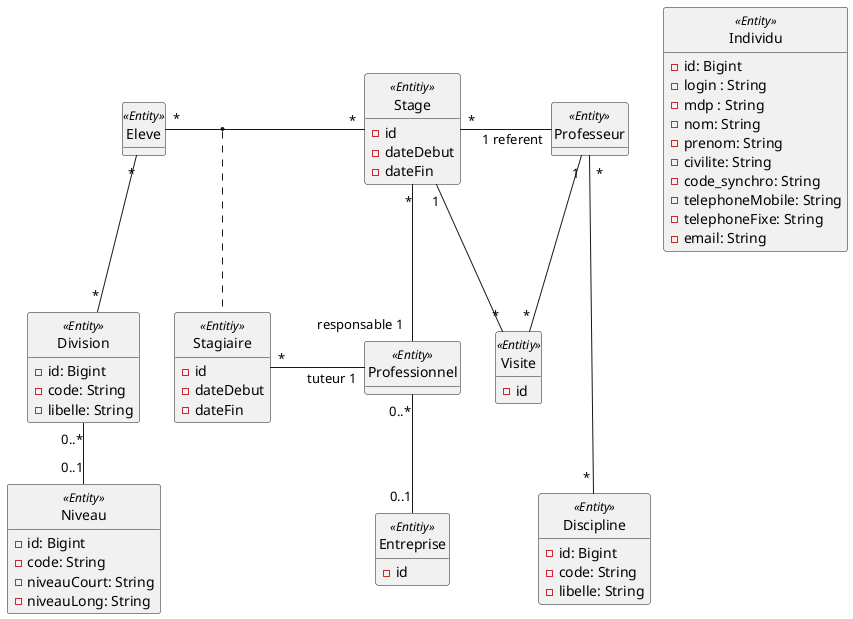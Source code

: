 @startuml

class Individu << Entity >> {
  - id: Bigint
  - login : String
  - mdp : String
  - nom: String
  - prenom: String
  - civilite: String
  - code_synchro: String
  - telephoneMobile: String
  - telephoneFixe: String
  - email: String
  + getters() et setters()
  + equals()
  + hashCode()
  + toString()
}


class Eleve << Entity >> {
   + getters() et setters()
   + equals()
   + hashCode()
   + toString()
}


class Professeur << Entity >> {
   + getters() et setters()
   + equals()
   + hashCode()
   + toString()
}


class Professionnel << Entity >> {
   + getters() et setters()
   + equals()
   + hashCode()
   + toString()
}

class Division << Entity >> {
   - id: Bigint
   - code: String
   - libelle: String
   + getters() et setters()
   + equals()
   + hashCode()
   + toString()
}

class Niveau << Entity >> {
   - id: Bigint
   - code: String
   - niveauCourt: String
   - niveauLong: String
   + getters() et setters()
   + equals()
   + hashCode()
   + toString()
}

class Discipline << Entity >> {
   - id: Bigint
   - code: String
   - libelle: String
   + getters() et setters()
   + equals()
   + hashCode()
   + toString()
}

class Stagiaire << Entitiy >> {
   - id
   - dateDebut
   - dateFin
   + getters() et setters()
   + equals()
   + hashCode()
   + toString()
}

class Stage << Entitiy >> {
   - id
   - dateDebut
   - dateFin
   + getters() et setters()
   + equals()
   + hashCode()
   + toString()
}

class Entreprise << Entitiy >> {
   - id
   + getters() et setters()
   + equals()
   + hashCode()
   + toString()
}

class Visite << Entitiy >> {
   - id
   + getters() et setters()
   + equals()
   + hashCode()
   + toString()
}


hide circle
hide methods
Eleve  "*" -left--- "*" Stage

(Eleve, Stage) .. Stagiaire
Stage "*" -right--- "   1 referent" Professeur : "                "
Stagiaire "*" -right--- "tuteur 1" Professionnel : "                 "
Stage "*" -right--- "responsable 1" Professionnel
Stage "1" -- "*" Visite
Professeur "1" -- "*" Visite
Professeur " *   " --- " * " Discipline
Division "0..*" -- "0..1" Niveau
Eleve "*" -- "*" Division
Professionnel "0..*" -- "0..1" Entreprise
@enduml


Eleve "*" --- "*" Division
Professeur " *   " --- " * " Discipline
hide circle
hide methods
Eleve  "*" -left--- "*" Stage
Individu <|-- Eleve
(Eleve, Stage) .. Stagiaire
Individu <|-- Professeur
Individu <|-- Professionnel
Stage "*" -right--- "   1 referent" Professeur : "                "
Stagiaire "*" -right--- "tuteur 1" Professionnel : "                 "
Stage "*" -right--- "responsable 1" Professionnel
Stage "1" -- "0..*" Visite
Professeur "0..1" -- "0..*" Visite
